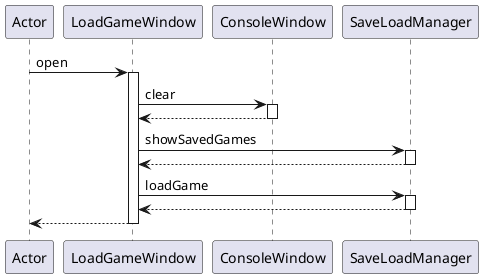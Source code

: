 @startuml
participant Actor
Actor -> LoadGameWindow : open
activate LoadGameWindow
LoadGameWindow -> ConsoleWindow : clear
activate ConsoleWindow
ConsoleWindow --> LoadGameWindow
deactivate ConsoleWindow
LoadGameWindow -> SaveLoadManager : showSavedGames
activate SaveLoadManager
SaveLoadManager --> LoadGameWindow
deactivate SaveLoadManager
LoadGameWindow -> SaveLoadManager : loadGame
activate SaveLoadManager
SaveLoadManager --> LoadGameWindow
deactivate SaveLoadManager
return
@enduml